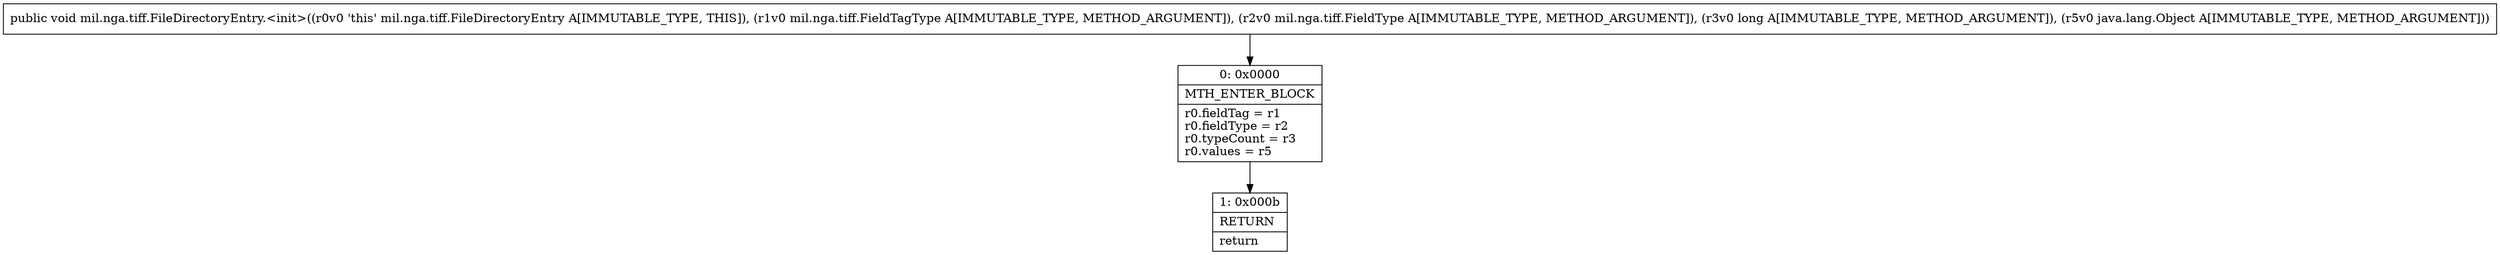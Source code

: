 digraph "CFG formil.nga.tiff.FileDirectoryEntry.\<init\>(Lmil\/nga\/tiff\/FieldTagType;Lmil\/nga\/tiff\/FieldType;JLjava\/lang\/Object;)V" {
Node_0 [shape=record,label="{0\:\ 0x0000|MTH_ENTER_BLOCK\l|r0.fieldTag = r1\lr0.fieldType = r2\lr0.typeCount = r3\lr0.values = r5\l}"];
Node_1 [shape=record,label="{1\:\ 0x000b|RETURN\l|return\l}"];
MethodNode[shape=record,label="{public void mil.nga.tiff.FileDirectoryEntry.\<init\>((r0v0 'this' mil.nga.tiff.FileDirectoryEntry A[IMMUTABLE_TYPE, THIS]), (r1v0 mil.nga.tiff.FieldTagType A[IMMUTABLE_TYPE, METHOD_ARGUMENT]), (r2v0 mil.nga.tiff.FieldType A[IMMUTABLE_TYPE, METHOD_ARGUMENT]), (r3v0 long A[IMMUTABLE_TYPE, METHOD_ARGUMENT]), (r5v0 java.lang.Object A[IMMUTABLE_TYPE, METHOD_ARGUMENT])) }"];
MethodNode -> Node_0;
Node_0 -> Node_1;
}


